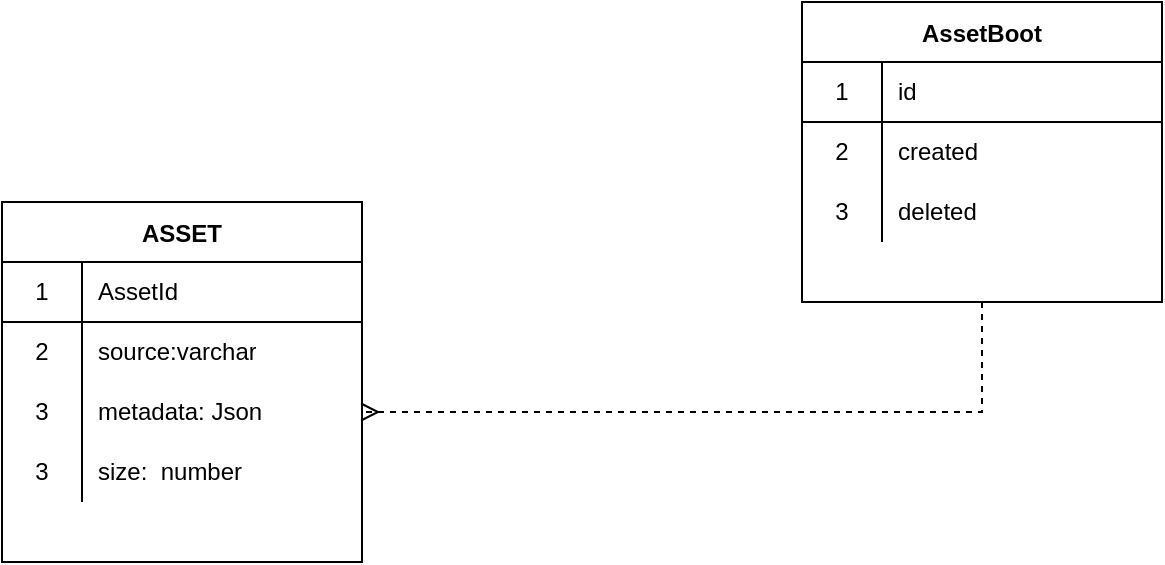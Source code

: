 <mxfile>
    <diagram id="ZjdFmZIccFC_doTlNn-1" name="Page-1">
        <mxGraphModel dx="1054" dy="617" grid="1" gridSize="10" guides="1" tooltips="1" connect="1" arrows="1" fold="1" page="1" pageScale="1" pageWidth="827" pageHeight="1169" math="0" shadow="0">
            <root>
                <mxCell id="0"/>
                <mxCell id="1" parent="0"/>
                <mxCell id="2" value="ASSET" style="shape=table;startSize=30;container=1;collapsible=0;childLayout=tableLayout;fixedRows=1;rowLines=0;fontStyle=1;align=center;" parent="1" vertex="1">
                    <mxGeometry y="230" width="180" height="180" as="geometry"/>
                </mxCell>
                <mxCell id="3" value="" style="shape=partialRectangle;html=1;whiteSpace=wrap;collapsible=0;dropTarget=0;pointerEvents=0;fillColor=none;top=0;left=0;bottom=1;right=0;points=[[0,0.5],[1,0.5]];portConstraint=eastwest;" parent="2" vertex="1">
                    <mxGeometry y="30" width="180" height="30" as="geometry"/>
                </mxCell>
                <mxCell id="4" value="1" style="shape=partialRectangle;html=1;whiteSpace=wrap;connectable=0;fillColor=none;top=0;left=0;bottom=0;right=0;overflow=hidden;" parent="3" vertex="1">
                    <mxGeometry width="40" height="30" as="geometry"/>
                </mxCell>
                <mxCell id="5" value="AssetId" style="shape=partialRectangle;html=1;whiteSpace=wrap;connectable=0;fillColor=none;top=0;left=0;bottom=0;right=0;align=left;spacingLeft=6;overflow=hidden;" parent="3" vertex="1">
                    <mxGeometry x="40" width="140" height="30" as="geometry"/>
                </mxCell>
                <mxCell id="6" value="" style="shape=partialRectangle;html=1;whiteSpace=wrap;collapsible=0;dropTarget=0;pointerEvents=0;fillColor=none;top=0;left=0;bottom=0;right=0;points=[[0,0.5],[1,0.5]];portConstraint=eastwest;" parent="2" vertex="1">
                    <mxGeometry y="60" width="180" height="30" as="geometry"/>
                </mxCell>
                <mxCell id="7" value="2" style="shape=partialRectangle;html=1;whiteSpace=wrap;connectable=0;fillColor=none;top=0;left=0;bottom=0;right=0;overflow=hidden;" parent="6" vertex="1">
                    <mxGeometry width="40" height="30" as="geometry"/>
                </mxCell>
                <mxCell id="8" value="source:varchar" style="shape=partialRectangle;html=1;whiteSpace=wrap;connectable=0;fillColor=none;top=0;left=0;bottom=0;right=0;align=left;spacingLeft=6;overflow=hidden;" parent="6" vertex="1">
                    <mxGeometry x="40" width="140" height="30" as="geometry"/>
                </mxCell>
                <mxCell id="9" value="" style="shape=partialRectangle;html=1;whiteSpace=wrap;collapsible=0;dropTarget=0;pointerEvents=0;fillColor=none;top=0;left=0;bottom=0;right=0;points=[[0,0.5],[1,0.5]];portConstraint=eastwest;" parent="2" vertex="1">
                    <mxGeometry y="90" width="180" height="30" as="geometry"/>
                </mxCell>
                <mxCell id="10" value="3" style="shape=partialRectangle;html=1;whiteSpace=wrap;connectable=0;fillColor=none;top=0;left=0;bottom=0;right=0;overflow=hidden;" parent="9" vertex="1">
                    <mxGeometry width="40" height="30" as="geometry"/>
                </mxCell>
                <mxCell id="11" value="metadata: Json" style="shape=partialRectangle;html=1;whiteSpace=wrap;connectable=0;fillColor=none;top=0;left=0;bottom=0;right=0;align=left;spacingLeft=6;overflow=hidden;" parent="9" vertex="1">
                    <mxGeometry x="40" width="140" height="30" as="geometry"/>
                </mxCell>
                <mxCell id="12" value="" style="shape=partialRectangle;html=1;whiteSpace=wrap;collapsible=0;dropTarget=0;pointerEvents=0;fillColor=none;top=0;left=0;bottom=0;right=0;points=[[0,0.5],[1,0.5]];portConstraint=eastwest;" parent="2" vertex="1">
                    <mxGeometry y="120" width="180" height="30" as="geometry"/>
                </mxCell>
                <mxCell id="13" value="3" style="shape=partialRectangle;html=1;whiteSpace=wrap;connectable=0;fillColor=none;top=0;left=0;bottom=0;right=0;overflow=hidden;" parent="12" vertex="1">
                    <mxGeometry width="40" height="30" as="geometry"/>
                </mxCell>
                <mxCell id="14" value="size:&amp;nbsp; number" style="shape=partialRectangle;html=1;whiteSpace=wrap;connectable=0;fillColor=none;top=0;left=0;bottom=0;right=0;align=left;spacingLeft=6;overflow=hidden;" parent="12" vertex="1">
                    <mxGeometry x="40" width="140" height="30" as="geometry"/>
                </mxCell>
                <mxCell id="41" style="edgeStyle=orthogonalEdgeStyle;rounded=0;orthogonalLoop=1;jettySize=auto;html=1;endArrow=ERmany;endFill=0;dashed=1;" parent="1" source="31" target="9" edge="1">
                    <mxGeometry relative="1" as="geometry"/>
                </mxCell>
                <mxCell id="31" value="AssetBoot" style="shape=table;startSize=30;container=1;collapsible=0;childLayout=tableLayout;fixedRows=1;rowLines=0;fontStyle=1;align=center;" parent="1" vertex="1">
                    <mxGeometry x="400" y="130" width="180" height="150" as="geometry"/>
                </mxCell>
                <mxCell id="32" value="" style="shape=partialRectangle;html=1;whiteSpace=wrap;collapsible=0;dropTarget=0;pointerEvents=0;fillColor=none;top=0;left=0;bottom=1;right=0;points=[[0,0.5],[1,0.5]];portConstraint=eastwest;" parent="31" vertex="1">
                    <mxGeometry y="30" width="180" height="30" as="geometry"/>
                </mxCell>
                <mxCell id="33" value="1" style="shape=partialRectangle;html=1;whiteSpace=wrap;connectable=0;fillColor=none;top=0;left=0;bottom=0;right=0;overflow=hidden;" parent="32" vertex="1">
                    <mxGeometry width="40" height="30" as="geometry"/>
                </mxCell>
                <mxCell id="34" value="id" style="shape=partialRectangle;html=1;whiteSpace=wrap;connectable=0;fillColor=none;top=0;left=0;bottom=0;right=0;align=left;spacingLeft=6;overflow=hidden;" parent="32" vertex="1">
                    <mxGeometry x="40" width="140" height="30" as="geometry"/>
                </mxCell>
                <mxCell id="35" value="" style="shape=partialRectangle;html=1;whiteSpace=wrap;collapsible=0;dropTarget=0;pointerEvents=0;fillColor=none;top=0;left=0;bottom=0;right=0;points=[[0,0.5],[1,0.5]];portConstraint=eastwest;" parent="31" vertex="1">
                    <mxGeometry y="60" width="180" height="30" as="geometry"/>
                </mxCell>
                <mxCell id="36" value="2" style="shape=partialRectangle;html=1;whiteSpace=wrap;connectable=0;fillColor=none;top=0;left=0;bottom=0;right=0;overflow=hidden;" parent="35" vertex="1">
                    <mxGeometry width="40" height="30" as="geometry"/>
                </mxCell>
                <mxCell id="37" value="created" style="shape=partialRectangle;html=1;whiteSpace=wrap;connectable=0;fillColor=none;top=0;left=0;bottom=0;right=0;align=left;spacingLeft=6;overflow=hidden;" parent="35" vertex="1">
                    <mxGeometry x="40" width="140" height="30" as="geometry"/>
                </mxCell>
                <mxCell id="38" value="" style="shape=partialRectangle;html=1;whiteSpace=wrap;collapsible=0;dropTarget=0;pointerEvents=0;fillColor=none;top=0;left=0;bottom=0;right=0;points=[[0,0.5],[1,0.5]];portConstraint=eastwest;" parent="31" vertex="1">
                    <mxGeometry y="90" width="180" height="30" as="geometry"/>
                </mxCell>
                <mxCell id="39" value="3" style="shape=partialRectangle;html=1;whiteSpace=wrap;connectable=0;fillColor=none;top=0;left=0;bottom=0;right=0;overflow=hidden;" parent="38" vertex="1">
                    <mxGeometry width="40" height="30" as="geometry"/>
                </mxCell>
                <mxCell id="40" value="deleted" style="shape=partialRectangle;html=1;whiteSpace=wrap;connectable=0;fillColor=none;top=0;left=0;bottom=0;right=0;align=left;spacingLeft=6;overflow=hidden;" parent="38" vertex="1">
                    <mxGeometry x="40" width="140" height="30" as="geometry"/>
                </mxCell>
            </root>
        </mxGraphModel>
    </diagram>
    <diagram id="PrwgxMHjjqgJwtT6BJPB" name="flow">
        <mxGraphModel dx="1904" dy="1717" grid="1" gridSize="10" guides="1" tooltips="1" connect="1" arrows="1" fold="1" page="1" pageScale="1" pageWidth="850" pageHeight="1100" math="0" shadow="0">
            <root>
                <mxCell id="Nw26qLTN5YuRWN_BY0eS-0"/>
                <mxCell id="Nw26qLTN5YuRWN_BY0eS-1" parent="Nw26qLTN5YuRWN_BY0eS-0"/>
                <mxCell id="Nw26qLTN5YuRWN_BY0eS-6" value="" style="edgeStyle=orthogonalEdgeStyle;rounded=0;orthogonalLoop=1;jettySize=auto;html=1;" edge="1" parent="Nw26qLTN5YuRWN_BY0eS-1" source="Nw26qLTN5YuRWN_BY0eS-2" target="Nw26qLTN5YuRWN_BY0eS-5">
                    <mxGeometry relative="1" as="geometry"/>
                </mxCell>
                <mxCell id="Nw26qLTN5YuRWN_BY0eS-2" value="User upload a image or Video" style="whiteSpace=wrap;html=1;aspect=fixed;" vertex="1" parent="Nw26qLTN5YuRWN_BY0eS-1">
                    <mxGeometry x="-420" y="130" width="190" height="190" as="geometry"/>
                </mxCell>
                <mxCell id="Nw26qLTN5YuRWN_BY0eS-9" style="edgeStyle=orthogonalEdgeStyle;rounded=0;orthogonalLoop=1;jettySize=auto;html=1;entryX=0;entryY=0.5;entryDx=0;entryDy=0;" edge="1" parent="Nw26qLTN5YuRWN_BY0eS-1" source="Nw26qLTN5YuRWN_BY0eS-5" target="Nw26qLTN5YuRWN_BY0eS-7">
                    <mxGeometry relative="1" as="geometry"/>
                </mxCell>
                <mxCell id="Nw26qLTN5YuRWN_BY0eS-5" value="Serve receive file and save this file" style="whiteSpace=wrap;html=1;" vertex="1" parent="Nw26qLTN5YuRWN_BY0eS-1">
                    <mxGeometry x="-60" y="170" width="240" height="100" as="geometry"/>
                </mxCell>
                <mxCell id="Nw26qLTN5YuRWN_BY0eS-10" style="edgeStyle=orthogonalEdgeStyle;rounded=0;orthogonalLoop=1;jettySize=auto;html=1;" edge="1" parent="Nw26qLTN5YuRWN_BY0eS-1" source="Nw26qLTN5YuRWN_BY0eS-7" target="Nw26qLTN5YuRWN_BY0eS-11">
                    <mxGeometry relative="1" as="geometry">
                        <mxPoint x="680" y="140" as="targetPoint"/>
                    </mxGeometry>
                </mxCell>
                <mxCell id="Nw26qLTN5YuRWN_BY0eS-18" value="Si" style="edgeLabel;html=1;align=center;verticalAlign=middle;resizable=0;points=[];" vertex="1" connectable="0" parent="Nw26qLTN5YuRWN_BY0eS-10">
                    <mxGeometry x="-0.423" y="2" relative="1" as="geometry">
                        <mxPoint as="offset"/>
                    </mxGeometry>
                </mxCell>
                <mxCell id="Nw26qLTN5YuRWN_BY0eS-12" style="edgeStyle=orthogonalEdgeStyle;rounded=0;orthogonalLoop=1;jettySize=auto;html=1;" edge="1" parent="Nw26qLTN5YuRWN_BY0eS-1" source="Nw26qLTN5YuRWN_BY0eS-7" target="Nw26qLTN5YuRWN_BY0eS-32">
                    <mxGeometry relative="1" as="geometry">
                        <mxPoint x="540" y="470" as="targetPoint"/>
                        <Array as="points">
                            <mxPoint x="460" y="470"/>
                        </Array>
                    </mxGeometry>
                </mxCell>
                <mxCell id="Nw26qLTN5YuRWN_BY0eS-31" value="nO" style="edgeLabel;html=1;align=center;verticalAlign=middle;resizable=0;points=[];" vertex="1" connectable="0" parent="Nw26qLTN5YuRWN_BY0eS-12">
                    <mxGeometry x="-0.202" relative="1" as="geometry">
                        <mxPoint as="offset"/>
                    </mxGeometry>
                </mxCell>
                <mxCell id="Nw26qLTN5YuRWN_BY0eS-7" value="is multiple" style="rhombus;whiteSpace=wrap;html=1;" vertex="1" parent="Nw26qLTN5YuRWN_BY0eS-1">
                    <mxGeometry x="400" y="170" width="120" height="130" as="geometry"/>
                </mxCell>
                <mxCell id="Nw26qLTN5YuRWN_BY0eS-8" value="&lt;h1&gt;Multiple&lt;/h1&gt;&lt;p&gt;La opcion multiple le permie a los usuarios subir varias imagenes y ligarlos a un solo recurso&lt;/p&gt;" style="text;html=1;strokeColor=none;fillColor=none;spacing=5;spacingTop=-20;whiteSpace=wrap;overflow=hidden;rounded=0;" vertex="1" parent="Nw26qLTN5YuRWN_BY0eS-1">
                    <mxGeometry x="425" y="-50" width="190" height="120" as="geometry"/>
                </mxCell>
                <mxCell id="Nw26qLTN5YuRWN_BY0eS-13" style="edgeStyle=orthogonalEdgeStyle;rounded=0;orthogonalLoop=1;jettySize=auto;html=1;" edge="1" parent="Nw26qLTN5YuRWN_BY0eS-1" source="Nw26qLTN5YuRWN_BY0eS-11" target="Nw26qLTN5YuRWN_BY0eS-14">
                    <mxGeometry relative="1" as="geometry">
                        <mxPoint x="820" y="150" as="targetPoint"/>
                    </mxGeometry>
                </mxCell>
                <mxCell id="Nw26qLTN5YuRWN_BY0eS-11" value="Multiples imagenes&amp;nbsp;&lt;br&gt;AssetBoot" style="rounded=0;whiteSpace=wrap;html=1;" vertex="1" parent="Nw26qLTN5YuRWN_BY0eS-1">
                    <mxGeometry x="600" y="130" width="120" height="60" as="geometry"/>
                </mxCell>
                <mxCell id="Nw26qLTN5YuRWN_BY0eS-15" style="edgeStyle=orthogonalEdgeStyle;rounded=0;orthogonalLoop=1;jettySize=auto;html=1;" edge="1" parent="Nw26qLTN5YuRWN_BY0eS-1" source="Nw26qLTN5YuRWN_BY0eS-14" target="Nw26qLTN5YuRWN_BY0eS-16">
                    <mxGeometry relative="1" as="geometry">
                        <mxPoint x="1040" y="-20" as="targetPoint"/>
                        <Array as="points">
                            <mxPoint x="1060" y="120"/>
                        </Array>
                    </mxGeometry>
                </mxCell>
                <mxCell id="Nw26qLTN5YuRWN_BY0eS-23" value="Si" style="edgeLabel;html=1;align=center;verticalAlign=middle;resizable=0;points=[];" vertex="1" connectable="0" parent="Nw26qLTN5YuRWN_BY0eS-15">
                    <mxGeometry x="0.379" relative="1" as="geometry">
                        <mxPoint as="offset"/>
                    </mxGeometry>
                </mxCell>
                <mxCell id="Nw26qLTN5YuRWN_BY0eS-24" style="edgeStyle=orthogonalEdgeStyle;rounded=0;orthogonalLoop=1;jettySize=auto;html=1;" edge="1" parent="Nw26qLTN5YuRWN_BY0eS-1" source="Nw26qLTN5YuRWN_BY0eS-14" target="Nw26qLTN5YuRWN_BY0eS-25">
                    <mxGeometry relative="1" as="geometry">
                        <mxPoint x="1060" y="240" as="targetPoint"/>
                    </mxGeometry>
                </mxCell>
                <mxCell id="Nw26qLTN5YuRWN_BY0eS-14" value="¿Id es nulo?" style="rhombus;whiteSpace=wrap;html=1;" vertex="1" parent="Nw26qLTN5YuRWN_BY0eS-1">
                    <mxGeometry x="820" y="70" width="120" height="100" as="geometry"/>
                </mxCell>
                <mxCell id="Nw26qLTN5YuRWN_BY0eS-27" style="edgeStyle=orthogonalEdgeStyle;rounded=0;orthogonalLoop=1;jettySize=auto;html=1;" edge="1" parent="Nw26qLTN5YuRWN_BY0eS-1" source="Nw26qLTN5YuRWN_BY0eS-16" target="Nw26qLTN5YuRWN_BY0eS-26">
                    <mxGeometry relative="1" as="geometry"/>
                </mxCell>
                <mxCell id="Nw26qLTN5YuRWN_BY0eS-16" value="Se crea un nuevo AssetBoot" style="rounded=0;whiteSpace=wrap;html=1;" vertex="1" parent="Nw26qLTN5YuRWN_BY0eS-1">
                    <mxGeometry x="1000" y="-60" width="120" height="60" as="geometry"/>
                </mxCell>
                <mxCell id="Nw26qLTN5YuRWN_BY0eS-28" style="edgeStyle=orthogonalEdgeStyle;rounded=0;orthogonalLoop=1;jettySize=auto;html=1;" edge="1" parent="Nw26qLTN5YuRWN_BY0eS-1" source="Nw26qLTN5YuRWN_BY0eS-25" target="Nw26qLTN5YuRWN_BY0eS-26">
                    <mxGeometry relative="1" as="geometry"/>
                </mxCell>
                <mxCell id="Nw26qLTN5YuRWN_BY0eS-25" value="Se busca el nuevo&amp;nbsp;&lt;br&gt;AssetBoot" style="rounded=1;whiteSpace=wrap;html=1;" vertex="1" parent="Nw26qLTN5YuRWN_BY0eS-1">
                    <mxGeometry x="1000" y="230" width="120" height="60" as="geometry"/>
                </mxCell>
                <mxCell id="Nw26qLTN5YuRWN_BY0eS-30" style="edgeStyle=orthogonalEdgeStyle;rounded=0;orthogonalLoop=1;jettySize=auto;html=1;" edge="1" parent="Nw26qLTN5YuRWN_BY0eS-1" source="Nw26qLTN5YuRWN_BY0eS-26" target="Nw26qLTN5YuRWN_BY0eS-29">
                    <mxGeometry relative="1" as="geometry"/>
                </mxCell>
                <mxCell id="Nw26qLTN5YuRWN_BY0eS-26" value="Se agrega el nuevo archivo y se regresa al cliente" style="rounded=1;whiteSpace=wrap;html=1;" vertex="1" parent="Nw26qLTN5YuRWN_BY0eS-1">
                    <mxGeometry x="1200" y="90" width="120" height="60" as="geometry"/>
                </mxCell>
                <mxCell id="Nw26qLTN5YuRWN_BY0eS-29" value="" style="ellipse;whiteSpace=wrap;html=1;aspect=fixed;" vertex="1" parent="Nw26qLTN5YuRWN_BY0eS-1">
                    <mxGeometry x="1400" y="100" width="40" height="40" as="geometry"/>
                </mxCell>
                <mxCell id="Nw26qLTN5YuRWN_BY0eS-34" style="edgeStyle=orthogonalEdgeStyle;rounded=0;orthogonalLoop=1;jettySize=auto;html=1;" edge="1" parent="Nw26qLTN5YuRWN_BY0eS-1" source="Nw26qLTN5YuRWN_BY0eS-32" target="Nw26qLTN5YuRWN_BY0eS-33">
                    <mxGeometry relative="1" as="geometry"/>
                </mxCell>
                <mxCell id="Nw26qLTN5YuRWN_BY0eS-32" value="Solo un Asset&lt;br&gt;Asset" style="rounded=1;whiteSpace=wrap;html=1;" vertex="1" parent="Nw26qLTN5YuRWN_BY0eS-1">
                    <mxGeometry x="570" y="440" width="120" height="60" as="geometry"/>
                </mxCell>
                <mxCell id="Nw26qLTN5YuRWN_BY0eS-35" style="edgeStyle=orthogonalEdgeStyle;rounded=0;orthogonalLoop=1;jettySize=auto;html=1;" edge="1" parent="Nw26qLTN5YuRWN_BY0eS-1" source="Nw26qLTN5YuRWN_BY0eS-33" target="Nw26qLTN5YuRWN_BY0eS-36">
                    <mxGeometry relative="1" as="geometry">
                        <mxPoint x="1030" y="470" as="targetPoint"/>
                    </mxGeometry>
                </mxCell>
                <mxCell id="Nw26qLTN5YuRWN_BY0eS-38" style="edgeStyle=orthogonalEdgeStyle;rounded=0;orthogonalLoop=1;jettySize=auto;html=1;entryX=0;entryY=0.5;entryDx=0;entryDy=0;" edge="1" parent="Nw26qLTN5YuRWN_BY0eS-1" source="Nw26qLTN5YuRWN_BY0eS-33" target="Nw26qLTN5YuRWN_BY0eS-37">
                    <mxGeometry relative="1" as="geometry"/>
                </mxCell>
                <mxCell id="Nw26qLTN5YuRWN_BY0eS-33" value="¿Id es nulo?" style="rhombus;whiteSpace=wrap;html=1;" vertex="1" parent="Nw26qLTN5YuRWN_BY0eS-1">
                    <mxGeometry x="790" y="420" width="120" height="100" as="geometry"/>
                </mxCell>
                <mxCell id="Nw26qLTN5YuRWN_BY0eS-40" style="edgeStyle=orthogonalEdgeStyle;rounded=0;orthogonalLoop=1;jettySize=auto;html=1;" edge="1" parent="Nw26qLTN5YuRWN_BY0eS-1" source="Nw26qLTN5YuRWN_BY0eS-36" target="Nw26qLTN5YuRWN_BY0eS-39">
                    <mxGeometry relative="1" as="geometry"/>
                </mxCell>
                <mxCell id="Nw26qLTN5YuRWN_BY0eS-36" value="Se crea un nuevo Asset&lt;br&gt;" style="rounded=0;whiteSpace=wrap;html=1;" vertex="1" parent="Nw26qLTN5YuRWN_BY0eS-1">
                    <mxGeometry x="1010" y="360" width="120" height="60" as="geometry"/>
                </mxCell>
                <mxCell id="Nw26qLTN5YuRWN_BY0eS-41" style="edgeStyle=orthogonalEdgeStyle;rounded=0;orthogonalLoop=1;jettySize=auto;html=1;entryX=0.5;entryY=1;entryDx=0;entryDy=0;" edge="1" parent="Nw26qLTN5YuRWN_BY0eS-1" source="Nw26qLTN5YuRWN_BY0eS-37" target="Nw26qLTN5YuRWN_BY0eS-39">
                    <mxGeometry relative="1" as="geometry"/>
                </mxCell>
                <mxCell id="Nw26qLTN5YuRWN_BY0eS-37" value="Se busca el nuevo&amp;nbsp;&lt;br&gt;Asset" style="rounded=1;whiteSpace=wrap;html=1;" vertex="1" parent="Nw26qLTN5YuRWN_BY0eS-1">
                    <mxGeometry x="1010" y="520" width="120" height="60" as="geometry"/>
                </mxCell>
                <mxCell id="Nw26qLTN5YuRWN_BY0eS-43" style="edgeStyle=orthogonalEdgeStyle;rounded=0;orthogonalLoop=1;jettySize=auto;html=1;" edge="1" parent="Nw26qLTN5YuRWN_BY0eS-1" source="Nw26qLTN5YuRWN_BY0eS-39" target="Nw26qLTN5YuRWN_BY0eS-42">
                    <mxGeometry relative="1" as="geometry"/>
                </mxCell>
                <mxCell id="Nw26qLTN5YuRWN_BY0eS-39" value="Se agrega el nuevo archivo y se regresa al cliente" style="rounded=1;whiteSpace=wrap;html=1;" vertex="1" parent="Nw26qLTN5YuRWN_BY0eS-1">
                    <mxGeometry x="1200" y="430" width="120" height="60" as="geometry"/>
                </mxCell>
                <mxCell id="Nw26qLTN5YuRWN_BY0eS-42" value="" style="ellipse;whiteSpace=wrap;html=1;aspect=fixed;" vertex="1" parent="Nw26qLTN5YuRWN_BY0eS-1">
                    <mxGeometry x="1410" y="450" width="40" height="40" as="geometry"/>
                </mxCell>
            </root>
        </mxGraphModel>
    </diagram>
</mxfile>